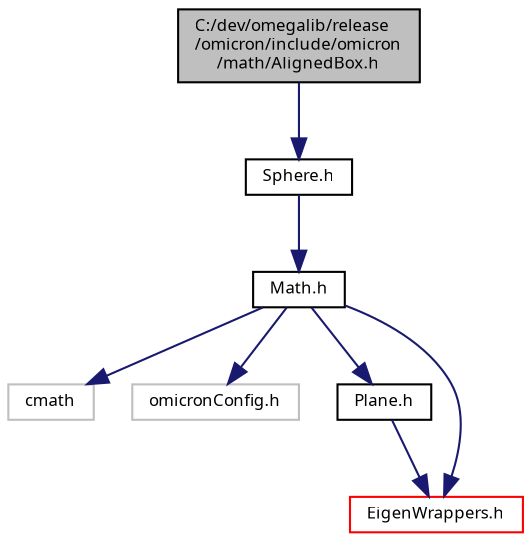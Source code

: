 digraph "C:/dev/omegalib/release/omicron/include/omicron/math/AlignedBox.h"
{
  bgcolor="transparent";
  edge [fontname="FreeSans.ttf",fontsize="8",labelfontname="FreeSans.ttf",labelfontsize="8"];
  node [fontname="FreeSans.ttf",fontsize="8",shape=record];
  Node1 [label="C:/dev/omegalib/release\l/omicron/include/omicron\l/math/AlignedBox.h",height=0.2,width=0.4,color="black", fillcolor="grey75", style="filled", fontcolor="black"];
  Node1 -> Node2 [color="midnightblue",fontsize="8",style="solid",fontname="FreeSans.ttf"];
  Node2 [label="Sphere.h",height=0.2,width=0.4,color="black",URL="$_sphere_8h.html"];
  Node2 -> Node3 [color="midnightblue",fontsize="8",style="solid",fontname="FreeSans.ttf"];
  Node3 [label="Math.h",height=0.2,width=0.4,color="black",URL="$_math_8h.html"];
  Node3 -> Node4 [color="midnightblue",fontsize="8",style="solid",fontname="FreeSans.ttf"];
  Node4 [label="cmath",height=0.2,width=0.4,color="grey75"];
  Node3 -> Node5 [color="midnightblue",fontsize="8",style="solid",fontname="FreeSans.ttf"];
  Node5 [label="omicronConfig.h",height=0.2,width=0.4,color="grey75"];
  Node3 -> Node6 [color="midnightblue",fontsize="8",style="solid",fontname="FreeSans.ttf"];
  Node6 [label="Plane.h",height=0.2,width=0.4,color="black",URL="$_plane_8h.html"];
  Node6 -> Node7 [color="midnightblue",fontsize="8",style="solid",fontname="FreeSans.ttf"];
  Node7 [label="EigenWrappers.h",height=0.2,width=0.4,color="red",URL="$_eigen_wrappers_8h.html"];
  Node3 -> Node7 [color="midnightblue",fontsize="8",style="solid",fontname="FreeSans.ttf"];
}
